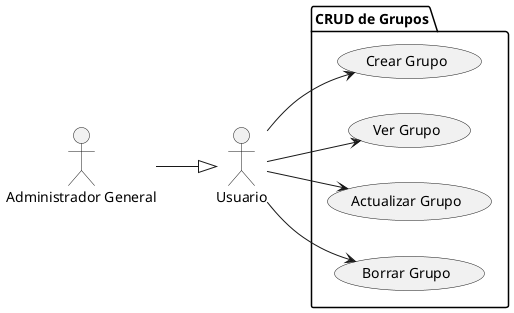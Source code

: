 @startuml manejoGrupo
left to right direction
actor "Usuario" as Usuario
actor "Administrador General" as AdminGeneral

package "CRUD de Grupos" {
    usecase "Crear Grupo" as CC1
    usecase "Ver Grupo" as CC2
    usecase "Actualizar Grupo" as CC3
    usecase "Borrar Grupo" as CC4
}

AdminGeneral --|> Usuario
Usuario --> CC1
Usuario --> CC2
Usuario --> CC3
Usuario --> CC4
@enduml
